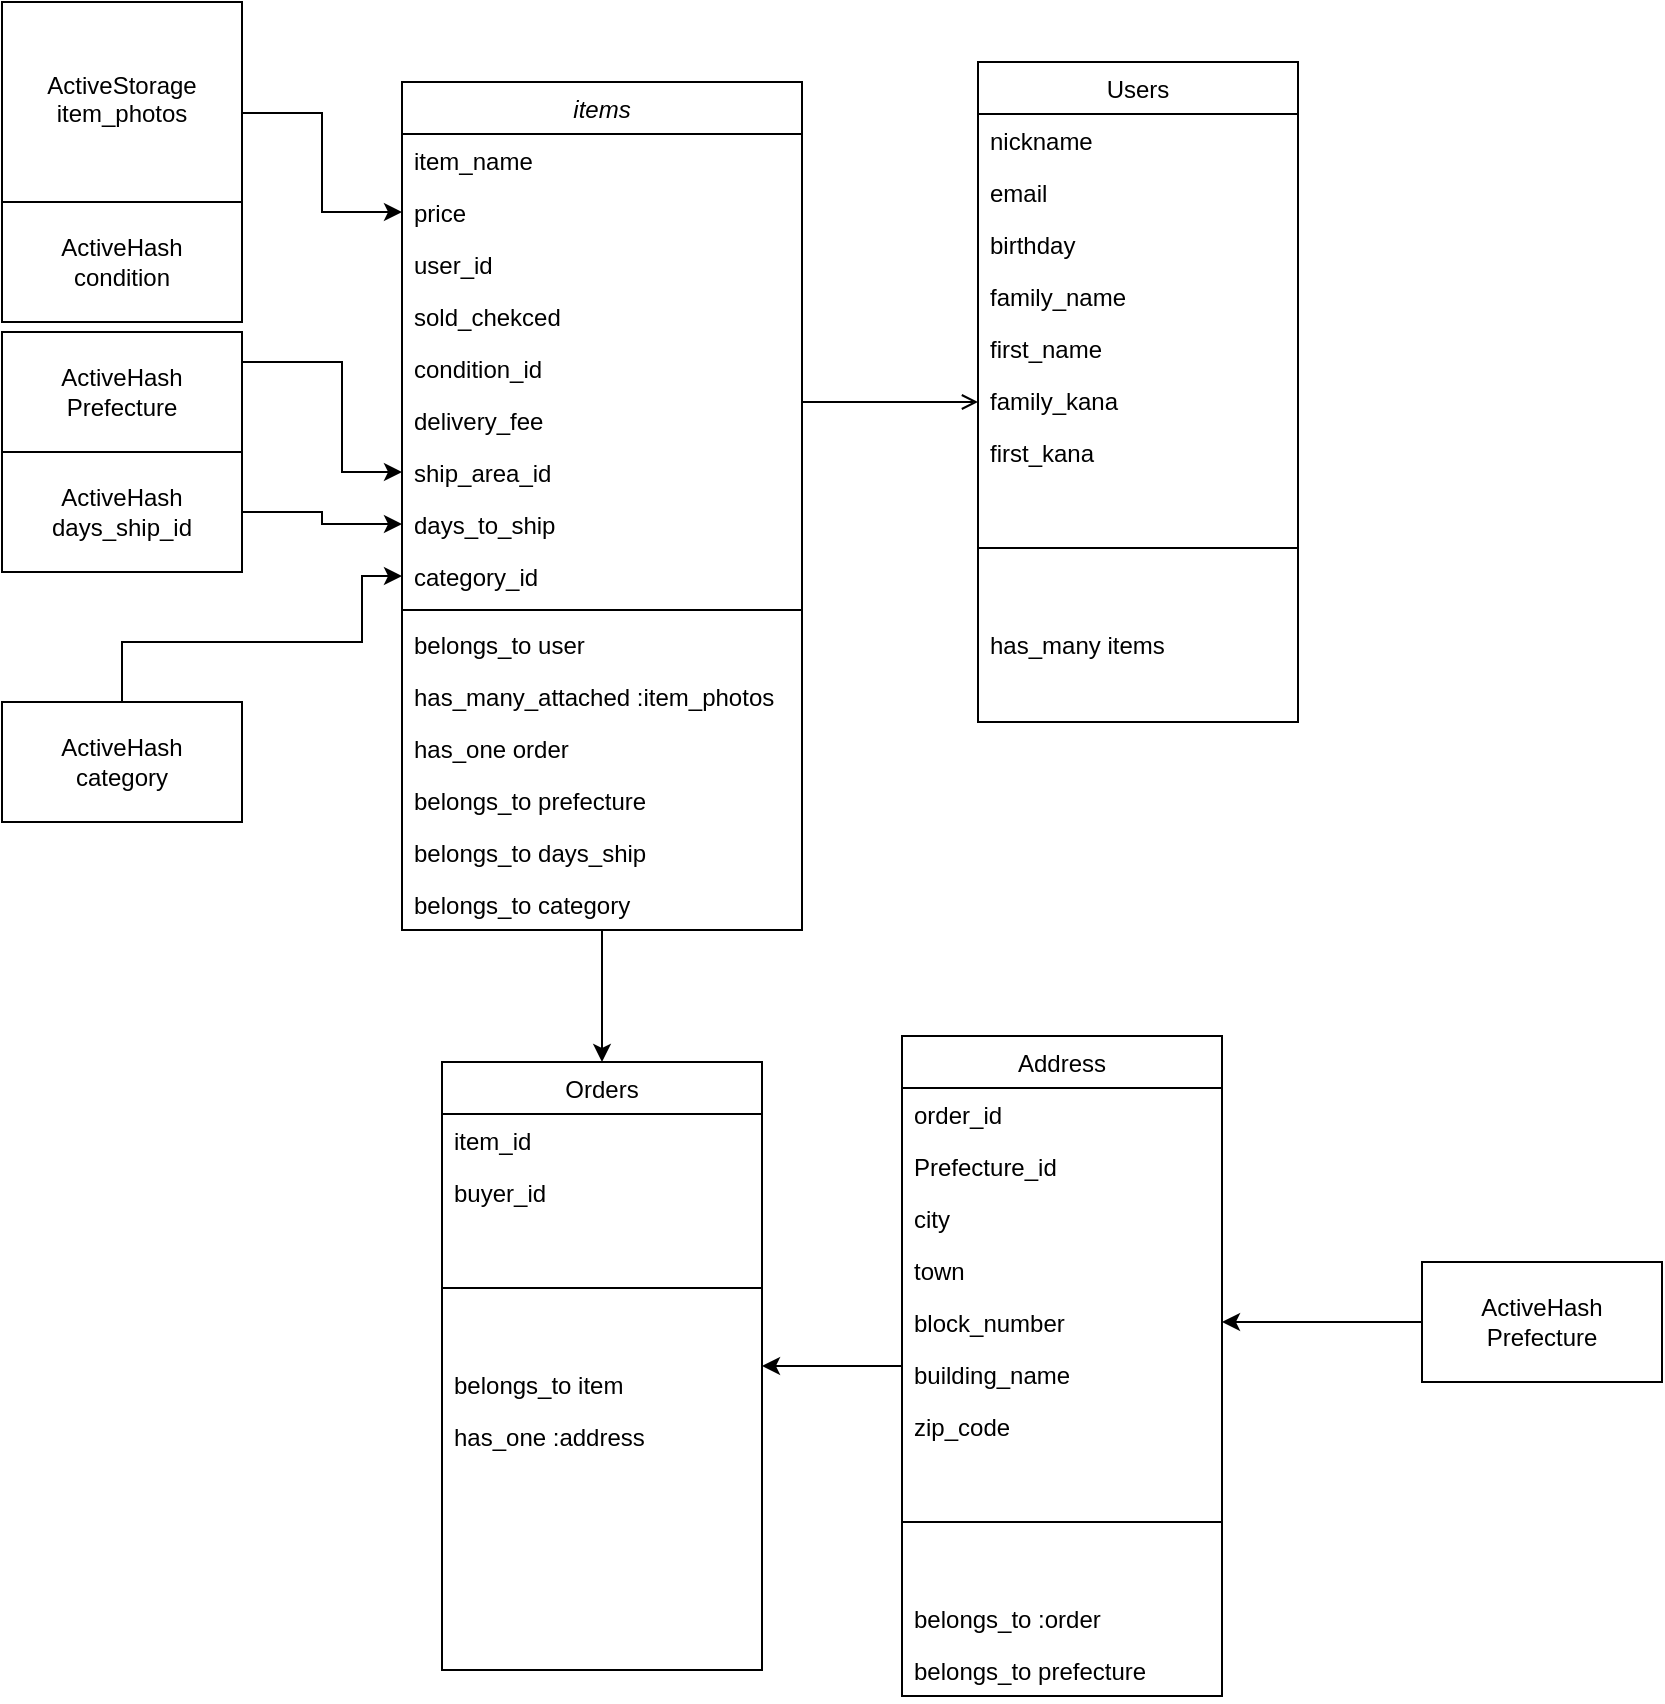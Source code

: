 <mxfile version="13.10.0" type="embed">
    <diagram id="8A2JuCaPMmyeA0BK8CWE" name="Page-1">
        <mxGraphModel dx="1019" dy="956" grid="1" gridSize="10" guides="1" tooltips="1" connect="1" arrows="1" fold="1" page="1" pageScale="1" pageWidth="850" pageHeight="1100" math="0" shadow="0">
            <root>
                <mxCell id="0"/>
                <mxCell id="1" parent="0"/>
                <mxCell id="2" style="edgeStyle=orthogonalEdgeStyle;rounded=0;orthogonalLoop=1;jettySize=auto;html=1;entryX=0.5;entryY=0;entryDx=0;entryDy=0;" parent="1" source="3" target="19" edge="1">
                    <mxGeometry relative="1" as="geometry"/>
                </mxCell>
                <mxCell id="18" value="" style="endArrow=open;shadow=0;strokeWidth=1;rounded=0;endFill=1;edgeStyle=elbowEdgeStyle;elbow=vertical;" parent="1" source="3" target="11" edge="1">
                    <mxGeometry x="0.5" y="41" relative="1" as="geometry">
                        <mxPoint x="400" y="192" as="sourcePoint"/>
                        <mxPoint x="560" y="192" as="targetPoint"/>
                        <mxPoint x="-40" y="32" as="offset"/>
                    </mxGeometry>
                </mxCell>
                <mxCell id="43" style="edgeStyle=orthogonalEdgeStyle;rounded=0;orthogonalLoop=1;jettySize=auto;html=1;entryX=0;entryY=0.5;entryDx=0;entryDy=0;" parent="1" source="28" target="6" edge="1">
                    <mxGeometry relative="1" as="geometry"/>
                </mxCell>
                <mxCell id="28" value="ActiveStorage&lt;br&gt;item_photos&lt;br&gt;&lt;br&gt;" style="whiteSpace=wrap;html=1;" parent="1" vertex="1">
                    <mxGeometry x="40" y="80" width="120" height="111" as="geometry"/>
                </mxCell>
                <mxCell id="3" value="items" style="swimlane;fontStyle=2;align=center;verticalAlign=top;childLayout=stackLayout;horizontal=1;startSize=26;horizontalStack=0;resizeParent=1;resizeLast=0;collapsible=1;marginBottom=0;rounded=0;shadow=0;strokeWidth=1;" parent="1" vertex="1">
                    <mxGeometry x="240" y="120" width="200" height="424" as="geometry">
                        <mxRectangle x="230" y="140" width="160" height="26" as="alternateBounds"/>
                    </mxGeometry>
                </mxCell>
                <mxCell id="5" value="item_name" style="text;align=left;verticalAlign=top;spacingLeft=4;spacingRight=4;overflow=hidden;rotatable=0;points=[[0,0.5],[1,0.5]];portConstraint=eastwest;rounded=0;shadow=0;html=0;" parent="3" vertex="1">
                    <mxGeometry y="26" width="200" height="26" as="geometry"/>
                </mxCell>
                <mxCell id="6" value="price" style="text;align=left;verticalAlign=top;spacingLeft=4;spacingRight=4;overflow=hidden;rotatable=0;points=[[0,0.5],[1,0.5]];portConstraint=eastwest;rounded=0;shadow=0;html=0;" parent="3" vertex="1">
                    <mxGeometry y="52" width="200" height="26" as="geometry"/>
                </mxCell>
                <mxCell id="51" value="user_id" style="text;align=left;verticalAlign=top;spacingLeft=4;spacingRight=4;overflow=hidden;rotatable=0;points=[[0,0.5],[1,0.5]];portConstraint=eastwest;rounded=0;shadow=0;html=0;" vertex="1" parent="3">
                    <mxGeometry y="78" width="200" height="26" as="geometry"/>
                </mxCell>
                <mxCell id="42" value="sold_chekced" style="text;align=left;verticalAlign=top;spacingLeft=4;spacingRight=4;overflow=hidden;rotatable=0;points=[[0,0.5],[1,0.5]];portConstraint=eastwest;rounded=0;shadow=0;html=0;" parent="3" vertex="1">
                    <mxGeometry y="104" width="200" height="26" as="geometry"/>
                </mxCell>
                <mxCell id="52" value="condition_id" style="text;align=left;verticalAlign=top;spacingLeft=4;spacingRight=4;overflow=hidden;rotatable=0;points=[[0,0.5],[1,0.5]];portConstraint=eastwest;rounded=0;shadow=0;html=0;" vertex="1" parent="3">
                    <mxGeometry y="130" width="200" height="26" as="geometry"/>
                </mxCell>
                <mxCell id="53" value="delivery_fee" style="text;align=left;verticalAlign=top;spacingLeft=4;spacingRight=4;overflow=hidden;rotatable=0;points=[[0,0.5],[1,0.5]];portConstraint=eastwest;rounded=0;shadow=0;html=0;" vertex="1" parent="3">
                    <mxGeometry y="156" width="200" height="26" as="geometry"/>
                </mxCell>
                <mxCell id="56" value="ship_area_id" style="text;align=left;verticalAlign=top;spacingLeft=4;spacingRight=4;overflow=hidden;rotatable=0;points=[[0,0.5],[1,0.5]];portConstraint=eastwest;rounded=0;shadow=0;html=0;" vertex="1" parent="3">
                    <mxGeometry y="182" width="200" height="26" as="geometry"/>
                </mxCell>
                <mxCell id="55" value="days_to_ship" style="text;align=left;verticalAlign=top;spacingLeft=4;spacingRight=4;overflow=hidden;rotatable=0;points=[[0,0.5],[1,0.5]];portConstraint=eastwest;rounded=0;shadow=0;html=0;" vertex="1" parent="3">
                    <mxGeometry y="208" width="200" height="26" as="geometry"/>
                </mxCell>
                <mxCell id="54" value="category_id" style="text;align=left;verticalAlign=top;spacingLeft=4;spacingRight=4;overflow=hidden;rotatable=0;points=[[0,0.5],[1,0.5]];portConstraint=eastwest;rounded=0;shadow=0;html=0;" vertex="1" parent="3">
                    <mxGeometry y="234" width="200" height="26" as="geometry"/>
                </mxCell>
                <mxCell id="8" value="" style="line;html=1;strokeWidth=1;align=left;verticalAlign=middle;spacingTop=-1;spacingLeft=3;spacingRight=3;rotatable=0;labelPosition=right;points=[];portConstraint=eastwest;" parent="3" vertex="1">
                    <mxGeometry y="260" width="200" height="8" as="geometry"/>
                </mxCell>
                <mxCell id="9" value="belongs_to user" style="text;align=left;verticalAlign=top;spacingLeft=4;spacingRight=4;overflow=hidden;rotatable=0;points=[[0,0.5],[1,0.5]];portConstraint=eastwest;" parent="3" vertex="1">
                    <mxGeometry y="268" width="200" height="26" as="geometry"/>
                </mxCell>
                <mxCell id="83" value="has_many_attached :item_photos" style="text;align=left;verticalAlign=top;spacingLeft=4;spacingRight=4;overflow=hidden;rotatable=0;points=[[0,0.5],[1,0.5]];portConstraint=eastwest;" vertex="1" parent="3">
                    <mxGeometry y="294" width="200" height="26" as="geometry"/>
                </mxCell>
                <mxCell id="82" value="has_one order" style="text;align=left;verticalAlign=top;spacingLeft=4;spacingRight=4;overflow=hidden;rotatable=0;points=[[0,0.5],[1,0.5]];portConstraint=eastwest;" vertex="1" parent="3">
                    <mxGeometry y="320" width="200" height="26" as="geometry"/>
                </mxCell>
                <mxCell id="81" value="belongs_to prefecture" style="text;align=left;verticalAlign=top;spacingLeft=4;spacingRight=4;overflow=hidden;rotatable=0;points=[[0,0.5],[1,0.5]];portConstraint=eastwest;" vertex="1" parent="3">
                    <mxGeometry y="346" width="200" height="26" as="geometry"/>
                </mxCell>
                <mxCell id="10" value="belongs_to days_ship" style="text;align=left;verticalAlign=top;spacingLeft=4;spacingRight=4;overflow=hidden;rotatable=0;points=[[0,0.5],[1,0.5]];portConstraint=eastwest;" parent="3" vertex="1">
                    <mxGeometry y="372" width="200" height="26" as="geometry"/>
                </mxCell>
                <mxCell id="45" value="belongs_to category" style="text;align=left;verticalAlign=top;spacingLeft=4;spacingRight=4;overflow=hidden;rotatable=0;points=[[0,0.5],[1,0.5]];portConstraint=eastwest;" parent="3" vertex="1">
                    <mxGeometry y="398" width="200" height="26" as="geometry"/>
                </mxCell>
                <mxCell id="11" value="Users" style="swimlane;fontStyle=0;align=center;verticalAlign=top;childLayout=stackLayout;horizontal=1;startSize=26;horizontalStack=0;resizeParent=1;resizeLast=0;collapsible=1;marginBottom=0;rounded=0;shadow=0;strokeWidth=1;" parent="1" vertex="1">
                    <mxGeometry x="528" y="110" width="160" height="330" as="geometry">
                        <mxRectangle x="550" y="140" width="160" height="26" as="alternateBounds"/>
                    </mxGeometry>
                </mxCell>
                <mxCell id="13" value="nickname" style="text;align=left;verticalAlign=top;spacingLeft=4;spacingRight=4;overflow=hidden;rotatable=0;points=[[0,0.5],[1,0.5]];portConstraint=eastwest;rounded=0;shadow=0;html=0;" parent="11" vertex="1">
                    <mxGeometry y="26" width="160" height="26" as="geometry"/>
                </mxCell>
                <mxCell id="15" value="email" style="text;align=left;verticalAlign=top;spacingLeft=4;spacingRight=4;overflow=hidden;rotatable=0;points=[[0,0.5],[1,0.5]];portConstraint=eastwest;rounded=0;shadow=0;html=0;" parent="11" vertex="1">
                    <mxGeometry y="52" width="160" height="26" as="geometry"/>
                </mxCell>
                <mxCell id="41" value="birthday" style="text;align=left;verticalAlign=top;spacingLeft=4;spacingRight=4;overflow=hidden;rotatable=0;points=[[0,0.5],[1,0.5]];portConstraint=eastwest;rounded=0;shadow=0;html=0;fontStyle=0" parent="11" vertex="1">
                    <mxGeometry y="78" width="160" height="26" as="geometry"/>
                </mxCell>
                <mxCell id="46" value="family_name" style="text;align=left;verticalAlign=top;spacingLeft=4;spacingRight=4;overflow=hidden;rotatable=0;points=[[0,0.5],[1,0.5]];portConstraint=eastwest;rounded=0;shadow=0;html=0;" vertex="1" parent="11">
                    <mxGeometry y="104" width="160" height="26" as="geometry"/>
                </mxCell>
                <mxCell id="47" value="first_name" style="text;align=left;verticalAlign=top;spacingLeft=4;spacingRight=4;overflow=hidden;rotatable=0;points=[[0,0.5],[1,0.5]];portConstraint=eastwest;rounded=0;shadow=0;html=0;" vertex="1" parent="11">
                    <mxGeometry y="130" width="160" height="26" as="geometry"/>
                </mxCell>
                <mxCell id="48" value="family_kana" style="text;align=left;verticalAlign=top;spacingLeft=4;spacingRight=4;overflow=hidden;rotatable=0;points=[[0,0.5],[1,0.5]];portConstraint=eastwest;rounded=0;shadow=0;html=0;" vertex="1" parent="11">
                    <mxGeometry y="156" width="160" height="26" as="geometry"/>
                </mxCell>
                <mxCell id="49" value="first_kana" style="text;align=left;verticalAlign=top;spacingLeft=4;spacingRight=4;overflow=hidden;rotatable=0;points=[[0,0.5],[1,0.5]];portConstraint=eastwest;rounded=0;shadow=0;html=0;" vertex="1" parent="11">
                    <mxGeometry y="182" width="160" height="26" as="geometry"/>
                </mxCell>
                <mxCell id="16" value="" style="line;html=1;strokeWidth=1;align=left;verticalAlign=middle;spacingTop=-1;spacingLeft=3;spacingRight=3;rotatable=0;labelPosition=right;points=[];portConstraint=eastwest;" parent="11" vertex="1">
                    <mxGeometry y="208" width="160" height="70" as="geometry"/>
                </mxCell>
                <mxCell id="17" value="has_many items" style="text;align=left;verticalAlign=top;spacingLeft=4;spacingRight=4;overflow=hidden;rotatable=0;points=[[0,0.5],[1,0.5]];portConstraint=eastwest;" parent="11" vertex="1">
                    <mxGeometry y="278" width="160" height="26" as="geometry"/>
                </mxCell>
                <mxCell id="19" value="Orders" style="swimlane;fontStyle=0;align=center;verticalAlign=top;childLayout=stackLayout;horizontal=1;startSize=26;horizontalStack=0;resizeParent=1;resizeLast=0;collapsible=1;marginBottom=0;rounded=0;shadow=0;strokeWidth=1;" parent="1" vertex="1">
                    <mxGeometry x="260" y="610" width="160" height="304" as="geometry">
                        <mxRectangle x="550" y="140" width="160" height="26" as="alternateBounds"/>
                    </mxGeometry>
                </mxCell>
                <mxCell id="21" value="item_id" style="text;align=left;verticalAlign=top;spacingLeft=4;spacingRight=4;overflow=hidden;rotatable=0;points=[[0,0.5],[1,0.5]];portConstraint=eastwest;rounded=0;shadow=0;html=0;" parent="19" vertex="1">
                    <mxGeometry y="26" width="160" height="26" as="geometry"/>
                </mxCell>
                <mxCell id="22" value="buyer_id" style="text;align=left;verticalAlign=top;spacingLeft=4;spacingRight=4;overflow=hidden;rotatable=0;points=[[0,0.5],[1,0.5]];portConstraint=eastwest;rounded=0;shadow=0;html=0;" parent="19" vertex="1">
                    <mxGeometry y="52" width="160" height="26" as="geometry"/>
                </mxCell>
                <mxCell id="24" value="" style="line;html=1;strokeWidth=1;align=left;verticalAlign=middle;spacingTop=-1;spacingLeft=3;spacingRight=3;rotatable=0;labelPosition=right;points=[];portConstraint=eastwest;" parent="19" vertex="1">
                    <mxGeometry y="78" width="160" height="70" as="geometry"/>
                </mxCell>
                <mxCell id="25" value="belongs_to item" style="text;align=left;verticalAlign=top;spacingLeft=4;spacingRight=4;overflow=hidden;rotatable=0;points=[[0,0.5],[1,0.5]];portConstraint=eastwest;" parent="19" vertex="1">
                    <mxGeometry y="148" width="160" height="26" as="geometry"/>
                </mxCell>
                <mxCell id="26" value="has_one :address" style="text;align=left;verticalAlign=top;spacingLeft=4;spacingRight=4;overflow=hidden;rotatable=0;points=[[0,0.5],[1,0.5]];portConstraint=eastwest;" parent="19" vertex="1">
                    <mxGeometry y="174" width="160" height="26" as="geometry"/>
                </mxCell>
                <mxCell id="38" style="edgeStyle=orthogonalEdgeStyle;rounded=0;orthogonalLoop=1;jettySize=auto;html=1;entryX=1;entryY=0.5;entryDx=0;entryDy=0;" parent="1" source="29" target="19" edge="1">
                    <mxGeometry relative="1" as="geometry"/>
                </mxCell>
                <mxCell id="29" value="Address" style="swimlane;fontStyle=0;align=center;verticalAlign=top;childLayout=stackLayout;horizontal=1;startSize=26;horizontalStack=0;resizeParent=1;resizeLast=0;collapsible=1;marginBottom=0;rounded=0;shadow=0;strokeWidth=1;" parent="1" vertex="1">
                    <mxGeometry x="490" y="597" width="160" height="330" as="geometry">
                        <mxRectangle x="550" y="140" width="160" height="26" as="alternateBounds"/>
                    </mxGeometry>
                </mxCell>
                <mxCell id="31" value="order_id" style="text;align=left;verticalAlign=top;spacingLeft=4;spacingRight=4;overflow=hidden;rotatable=0;points=[[0,0.5],[1,0.5]];portConstraint=eastwest;rounded=0;shadow=0;html=0;" parent="29" vertex="1">
                    <mxGeometry y="26" width="160" height="26" as="geometry"/>
                </mxCell>
                <mxCell id="66" value="Prefecture_id" style="text;align=left;verticalAlign=top;spacingLeft=4;spacingRight=4;overflow=hidden;rotatable=0;points=[[0,0.5],[1,0.5]];portConstraint=eastwest;rounded=0;shadow=0;html=0;" vertex="1" parent="29">
                    <mxGeometry y="52" width="160" height="26" as="geometry"/>
                </mxCell>
                <mxCell id="32" value="city" style="text;align=left;verticalAlign=top;spacingLeft=4;spacingRight=4;overflow=hidden;rotatable=0;points=[[0,0.5],[1,0.5]];portConstraint=eastwest;rounded=0;shadow=0;html=0;" parent="29" vertex="1">
                    <mxGeometry y="78" width="160" height="26" as="geometry"/>
                </mxCell>
                <mxCell id="33" value="town" style="text;align=left;verticalAlign=top;spacingLeft=4;spacingRight=4;overflow=hidden;rotatable=0;points=[[0,0.5],[1,0.5]];portConstraint=eastwest;rounded=0;shadow=0;html=0;" parent="29" vertex="1">
                    <mxGeometry y="104" width="160" height="26" as="geometry"/>
                </mxCell>
                <mxCell id="34" value="block_number" style="text;align=left;verticalAlign=top;spacingLeft=4;spacingRight=4;overflow=hidden;rotatable=0;points=[[0,0.5],[1,0.5]];portConstraint=eastwest;rounded=0;shadow=0;html=0;" parent="29" vertex="1">
                    <mxGeometry y="130" width="160" height="26" as="geometry"/>
                </mxCell>
                <mxCell id="50" value="building_name" style="text;align=left;verticalAlign=top;spacingLeft=4;spacingRight=4;overflow=hidden;rotatable=0;points=[[0,0.5],[1,0.5]];portConstraint=eastwest;rounded=0;shadow=0;html=0;" vertex="1" parent="29">
                    <mxGeometry y="156" width="160" height="26" as="geometry"/>
                </mxCell>
                <mxCell id="44" value="zip_code" style="text;align=left;verticalAlign=top;spacingLeft=4;spacingRight=4;overflow=hidden;rotatable=0;points=[[0,0.5],[1,0.5]];portConstraint=eastwest;rounded=0;shadow=0;html=0;" parent="29" vertex="1">
                    <mxGeometry y="182" width="160" height="26" as="geometry"/>
                </mxCell>
                <mxCell id="35" value="" style="line;html=1;strokeWidth=1;align=left;verticalAlign=middle;spacingTop=-1;spacingLeft=3;spacingRight=3;rotatable=0;labelPosition=right;points=[];portConstraint=eastwest;" parent="29" vertex="1">
                    <mxGeometry y="208" width="160" height="70" as="geometry"/>
                </mxCell>
                <mxCell id="36" value="belongs_to :order" style="text;align=left;verticalAlign=top;spacingLeft=4;spacingRight=4;overflow=hidden;rotatable=0;points=[[0,0.5],[1,0.5]];portConstraint=eastwest;" parent="29" vertex="1">
                    <mxGeometry y="278" width="160" height="26" as="geometry"/>
                </mxCell>
                <mxCell id="37" value="belongs_to prefecture" style="text;align=left;verticalAlign=top;spacingLeft=4;spacingRight=4;overflow=hidden;rotatable=0;points=[[0,0.5],[1,0.5]];portConstraint=eastwest;" parent="29" vertex="1">
                    <mxGeometry y="304" width="160" height="26" as="geometry"/>
                </mxCell>
                <mxCell id="40" style="edgeStyle=orthogonalEdgeStyle;rounded=0;orthogonalLoop=1;jettySize=auto;html=1;" parent="1" source="39" edge="1">
                    <mxGeometry relative="1" as="geometry">
                        <mxPoint x="650" y="740" as="targetPoint"/>
                    </mxGeometry>
                </mxCell>
                <mxCell id="39" value="ActiveHash&lt;br&gt;Prefecture" style="whiteSpace=wrap;html=1;" parent="1" vertex="1">
                    <mxGeometry x="750" y="710" width="120" height="60" as="geometry"/>
                </mxCell>
                <mxCell id="62" style="edgeStyle=orthogonalEdgeStyle;rounded=0;orthogonalLoop=1;jettySize=auto;html=1;entryX=0;entryY=0.5;entryDx=0;entryDy=0;" edge="1" parent="1" source="57" target="54">
                    <mxGeometry relative="1" as="geometry">
                        <mxPoint x="210" y="370" as="targetPoint"/>
                        <Array as="points">
                            <mxPoint x="100" y="400"/>
                            <mxPoint x="220" y="400"/>
                            <mxPoint x="220" y="367"/>
                        </Array>
                    </mxGeometry>
                </mxCell>
                <mxCell id="57" value="ActiveHash&lt;br&gt;category" style="whiteSpace=wrap;html=1;" vertex="1" parent="1">
                    <mxGeometry x="40" y="430" width="120" height="60" as="geometry"/>
                </mxCell>
                <mxCell id="65" style="edgeStyle=orthogonalEdgeStyle;rounded=0;orthogonalLoop=1;jettySize=auto;html=1;entryX=0;entryY=0.5;entryDx=0;entryDy=0;" edge="1" parent="1" source="59" target="56">
                    <mxGeometry relative="1" as="geometry">
                        <Array as="points">
                            <mxPoint x="210" y="260"/>
                            <mxPoint x="210" y="315"/>
                        </Array>
                    </mxGeometry>
                </mxCell>
                <mxCell id="59" value="ActiveHash&lt;br&gt;Prefecture" style="whiteSpace=wrap;html=1;" vertex="1" parent="1">
                    <mxGeometry x="40" y="245" width="120" height="60" as="geometry"/>
                </mxCell>
                <mxCell id="64" style="edgeStyle=orthogonalEdgeStyle;rounded=0;orthogonalLoop=1;jettySize=auto;html=1;entryX=0;entryY=0.5;entryDx=0;entryDy=0;" edge="1" parent="1" source="63" target="55">
                    <mxGeometry relative="1" as="geometry"/>
                </mxCell>
                <mxCell id="63" value="ActiveHash&lt;br&gt;days_ship_id" style="whiteSpace=wrap;html=1;" vertex="1" parent="1">
                    <mxGeometry x="40" y="305" width="120" height="60" as="geometry"/>
                </mxCell>
                <mxCell id="84" value="ActiveHash&lt;br&gt;condition" style="whiteSpace=wrap;html=1;" vertex="1" parent="1">
                    <mxGeometry x="40" y="180" width="120" height="60" as="geometry"/>
                </mxCell>
            </root>
        </mxGraphModel>
    </diagram>
</mxfile>